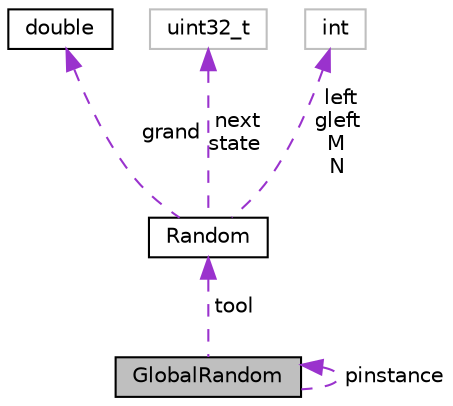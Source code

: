 digraph "GlobalRandom"
{
 // INTERACTIVE_SVG=YES
  edge [fontname="Helvetica",fontsize="10",labelfontname="Helvetica",labelfontsize="10"];
  node [fontname="Helvetica",fontsize="10",shape=record];
  Node1 [label="GlobalRandom",height=0.2,width=0.4,color="black", fillcolor="grey75", style="filled", fontcolor="black"];
  Node2 -> Node1 [dir="back",color="darkorchid3",fontsize="10",style="dashed",label=" tool" ,fontname="Helvetica"];
  Node2 [label="Random",height=0.2,width=0.4,color="black", fillcolor="white", style="filled",URL="$d2/de7/class_random.html",tooltip="A class implementing the Mersenne Twister RNG. "];
  Node3 -> Node2 [dir="back",color="darkorchid3",fontsize="10",style="dashed",label=" grand" ,fontname="Helvetica"];
  Node3 [label="double",height=0.2,width=0.4,color="black", fillcolor="white", style="filled",URL="$df/de6/classdouble.html"];
  Node4 -> Node2 [dir="back",color="darkorchid3",fontsize="10",style="dashed",label=" next\nstate" ,fontname="Helvetica"];
  Node4 [label="uint32_t",height=0.2,width=0.4,color="grey75", fillcolor="white", style="filled"];
  Node5 -> Node2 [dir="back",color="darkorchid3",fontsize="10",style="dashed",label=" left\ngleft\nM\nN" ,fontname="Helvetica"];
  Node5 [label="int",height=0.2,width=0.4,color="grey75", fillcolor="white", style="filled"];
  Node1 -> Node1 [dir="back",color="darkorchid3",fontsize="10",style="dashed",label=" pinstance" ,fontname="Helvetica"];
}
